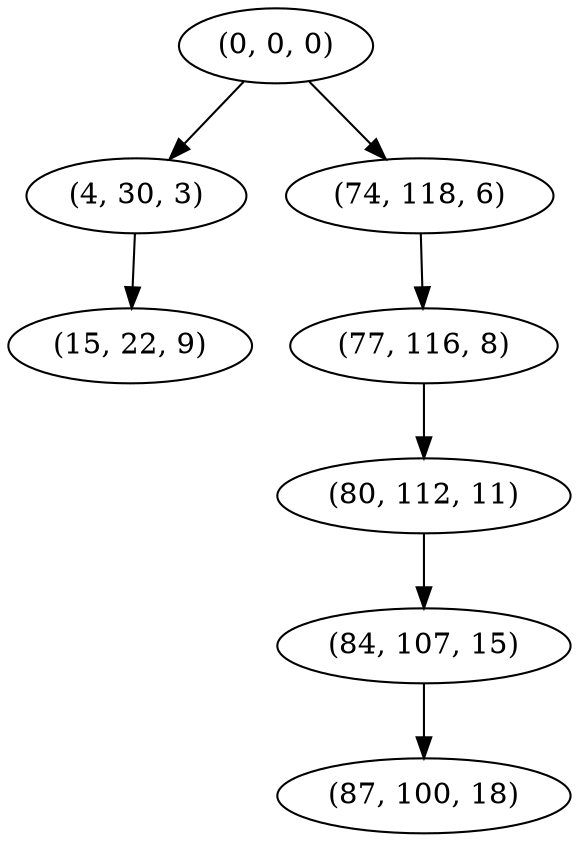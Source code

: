 digraph tree {
    "(0, 0, 0)";
    "(4, 30, 3)";
    "(15, 22, 9)";
    "(74, 118, 6)";
    "(77, 116, 8)";
    "(80, 112, 11)";
    "(84, 107, 15)";
    "(87, 100, 18)";
    "(0, 0, 0)" -> "(4, 30, 3)";
    "(0, 0, 0)" -> "(74, 118, 6)";
    "(4, 30, 3)" -> "(15, 22, 9)";
    "(74, 118, 6)" -> "(77, 116, 8)";
    "(77, 116, 8)" -> "(80, 112, 11)";
    "(80, 112, 11)" -> "(84, 107, 15)";
    "(84, 107, 15)" -> "(87, 100, 18)";
}
